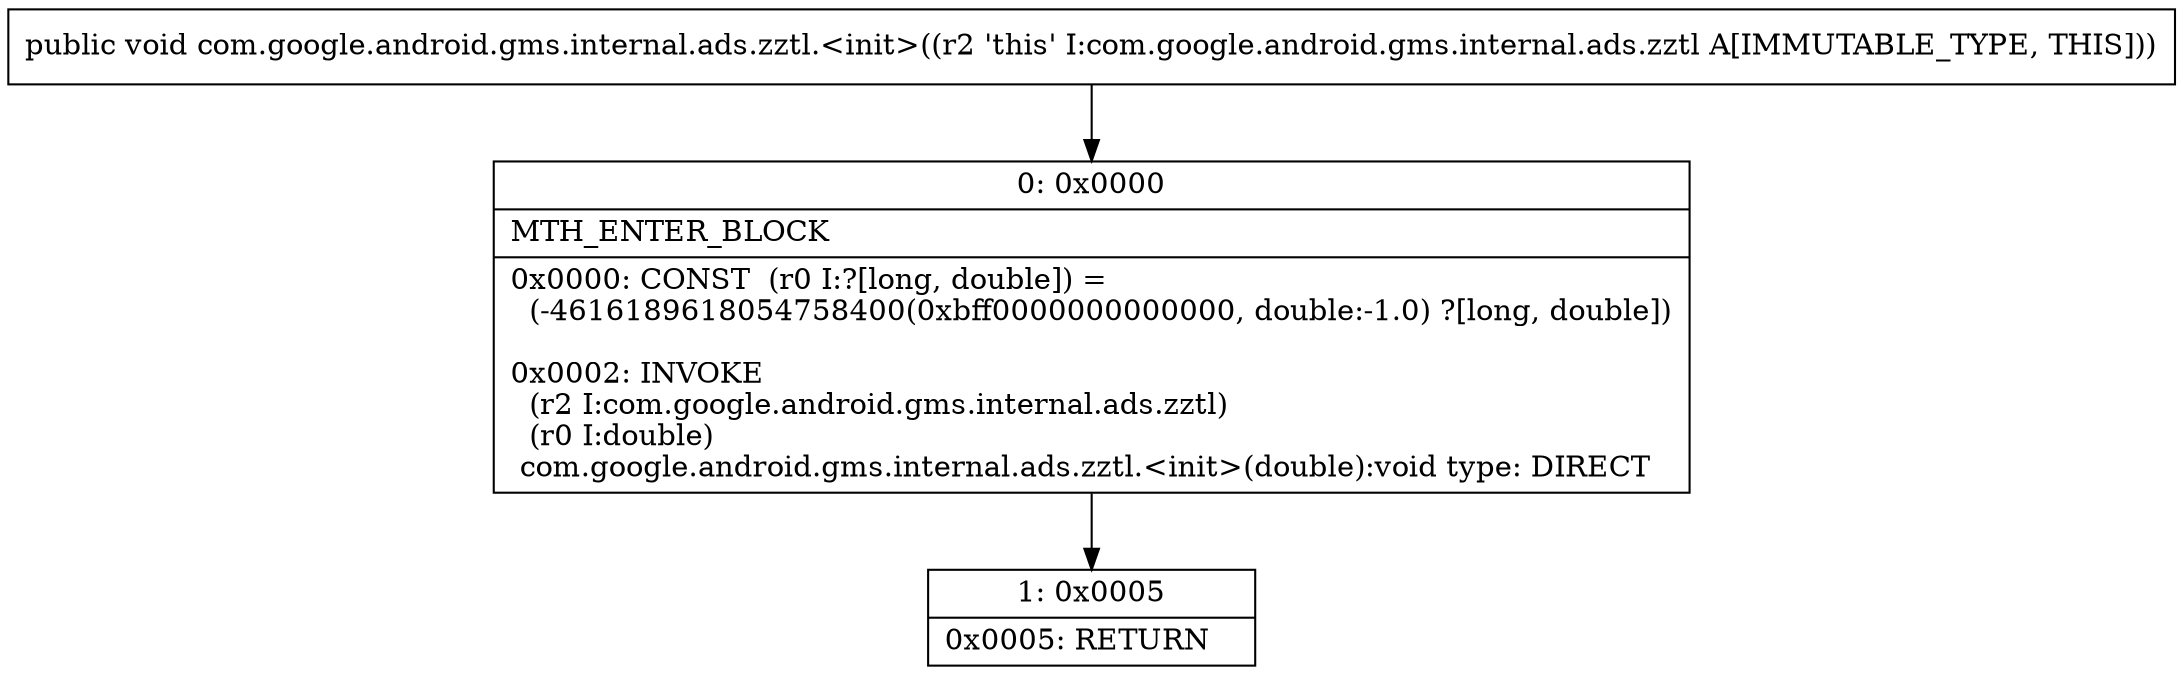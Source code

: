 digraph "CFG forcom.google.android.gms.internal.ads.zztl.\<init\>()V" {
Node_0 [shape=record,label="{0\:\ 0x0000|MTH_ENTER_BLOCK\l|0x0000: CONST  (r0 I:?[long, double]) = \l  (\-4616189618054758400(0xbff0000000000000, double:\-1.0) ?[long, double])\l \l0x0002: INVOKE  \l  (r2 I:com.google.android.gms.internal.ads.zztl)\l  (r0 I:double)\l com.google.android.gms.internal.ads.zztl.\<init\>(double):void type: DIRECT \l}"];
Node_1 [shape=record,label="{1\:\ 0x0005|0x0005: RETURN   \l}"];
MethodNode[shape=record,label="{public void com.google.android.gms.internal.ads.zztl.\<init\>((r2 'this' I:com.google.android.gms.internal.ads.zztl A[IMMUTABLE_TYPE, THIS])) }"];
MethodNode -> Node_0;
Node_0 -> Node_1;
}

